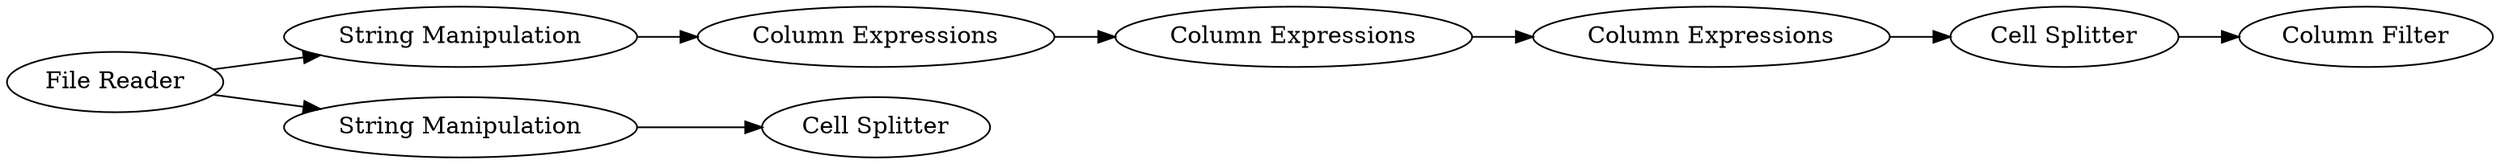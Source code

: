 digraph {
	1 [label="File Reader"]
	2 [label="String Manipulation"]
	3 [label="Cell Splitter"]
	5 [label="Column Expressions"]
	6 [label="Column Expressions"]
	7 [label="Column Expressions"]
	8 [label="Column Filter"]
	9 [label="String Manipulation"]
	10 [label="Cell Splitter"]
	1 -> 2
	1 -> 9
	2 -> 5
	3 -> 8
	5 -> 6
	6 -> 7
	7 -> 3
	9 -> 10
	rankdir=LR
}
